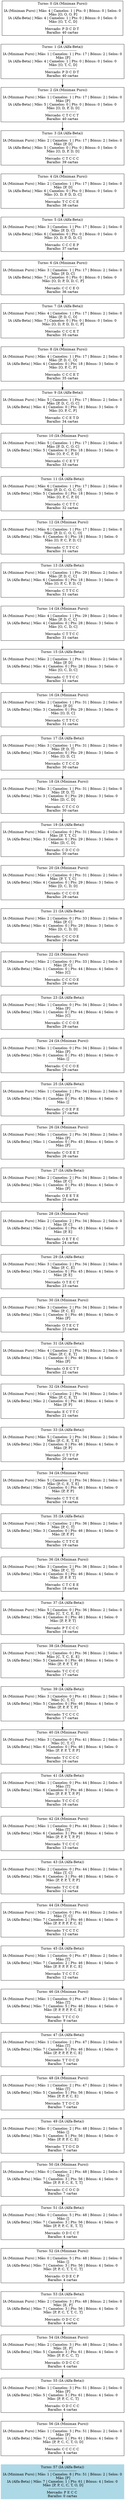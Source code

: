 digraph ArvoreDeEstados {
  node [shape=box];
  "0x1f59990fdb0" [label="Turno: 0 (IA (Minimax Puro))\n--------------------------\nIA (Minimax Puro) | Mão: 4 | Camelos: 1 | Pts: 0 | Bônus: 0 | Selos: 0\n Mão: [O, O, O, P]\nIA (Alfa-Beta) | Mão: 4 | Camelos: 1 | Pts: 0 | Bônus: 0 | Selos: 0\n Mão: [O, T, C, D]\n--------------------------\nMercado: P D C D T \nBaralho: 40 cartas"];
  "0x1f59990fdb0" -> "0x1f5999ded30";
  "0x1f5999ded30" [label="Turno: 1 (IA (Alfa-Beta))\n--------------------------\nIA (Minimax Puro) | Mão: 1 | Camelos: 1 | Pts: 17 | Bônus: 2 | Selos: 0\n Mão: [P]\nIA (Alfa-Beta) | Mão: 4 | Camelos: 1 | Pts: 0 | Bônus: 0 | Selos: 0\n Mão: [O, T, C, D]\n--------------------------\nMercado: P D C D T \nBaralho: 40 cartas"];
  "0x1f5999ded30" -> "0x1f5999de670";
  "0x1f5999de670" [label="Turno: 2 (IA (Minimax Puro))\n--------------------------\nIA (Minimax Puro) | Mão: 1 | Camelos: 1 | Pts: 17 | Bônus: 2 | Selos: 0\n Mão: [P]\nIA (Alfa-Beta) | Mão: 5 | Camelos: 0 | Pts: 0 | Bônus: 0 | Selos: 0\n Mão: [O, D, P, D, D]\n--------------------------\nMercado: C T C C T \nBaralho: 40 cartas"];
  "0x1f5999de670" -> "0x1f5999393e0";
  "0x1f5999393e0" [label="Turno: 3 (IA (Alfa-Beta))\n--------------------------\nIA (Minimax Puro) | Mão: 2 | Camelos: 1 | Pts: 17 | Bônus: 2 | Selos: 0\n Mão: [P, D]\nIA (Alfa-Beta) | Mão: 5 | Camelos: 0 | Pts: 0 | Bônus: 0 | Selos: 0\n Mão: [O, D, P, D, D]\n--------------------------\nMercado: C T C C C \nBaralho: 39 cartas"];
  "0x1f5999393e0" -> "0x1f599939c00";
  "0x1f599939c00" [label="Turno: 4 (IA (Minimax Puro))\n--------------------------\nIA (Minimax Puro) | Mão: 2 | Camelos: 1 | Pts: 17 | Bônus: 2 | Selos: 0\n Mão: [P, D]\nIA (Alfa-Beta) | Mão: 6 | Camelos: 0 | Pts: 0 | Bônus: 0 | Selos: 0\n Mão: [O, D, P, D, D, C]\n--------------------------\nMercado: T C C C E \nBaralho: 38 cartas"];
  "0x1f599939c00" -> "0x1f599939a60";
  "0x1f599939a60" [label="Turno: 5 (IA (Alfa-Beta))\n--------------------------\nIA (Minimax Puro) | Mão: 3 | Camelos: 1 | Pts: 17 | Bônus: 2 | Selos: 0\n Mão: [P, D, C]\nIA (Alfa-Beta) | Mão: 6 | Camelos: 0 | Pts: 0 | Bônus: 0 | Selos: 0\n Mão: [O, D, P, D, D, C]\n--------------------------\nMercado: C C C E P \nBaralho: 37 cartas"];
  "0x1f599939a60" -> "0x1f599939da0";
  "0x1f599939da0" [label="Turno: 6 (IA (Minimax Puro))\n--------------------------\nIA (Minimax Puro) | Mão: 3 | Camelos: 1 | Pts: 17 | Bônus: 2 | Selos: 0\n Mão: [P, D, C]\nIA (Alfa-Beta) | Mão: 7 | Camelos: 0 | Pts: 0 | Bônus: 0 | Selos: 0\n Mão: [O, D, P, D, D, C, P]\n--------------------------\nMercado: C C C E O \nBaralho: 36 cartas"];
  "0x1f599939da0" -> "0x1f599939580";
  "0x1f599939580" [label="Turno: 7 (IA (Alfa-Beta))\n--------------------------\nIA (Minimax Puro) | Mão: 4 | Camelos: 1 | Pts: 17 | Bônus: 2 | Selos: 0\n Mão: [P, D, C, O]\nIA (Alfa-Beta) | Mão: 7 | Camelos: 0 | Pts: 0 | Bônus: 0 | Selos: 0\n Mão: [O, D, P, D, D, C, P]\n--------------------------\nMercado: C C C E T \nBaralho: 35 cartas"];
  "0x1f599939580" -> "0x1f599939720";
  "0x1f599939720" [label="Turno: 8 (IA (Minimax Puro))\n--------------------------\nIA (Minimax Puro) | Mão: 4 | Camelos: 1 | Pts: 17 | Bônus: 2 | Selos: 0\n Mão: [P, D, C, O]\nIA (Alfa-Beta) | Mão: 4 | Camelos: 0 | Pts: 18 | Bônus: 3 | Selos: 0\n Mão: [O, P, C, P]\n--------------------------\nMercado: C C C E T \nBaralho: 35 cartas"];
  "0x1f599939720" -> "0x1f5999390a0";
  "0x1f5999390a0" [label="Turno: 9 (IA (Alfa-Beta))\n--------------------------\nIA (Minimax Puro) | Mão: 5 | Camelos: 1 | Pts: 17 | Bônus: 2 | Selos: 0\n Mão: [P, D, C, O, C]\nIA (Alfa-Beta) | Mão: 4 | Camelos: 0 | Pts: 18 | Bônus: 3 | Selos: 0\n Mão: [O, P, C, P]\n--------------------------\nMercado: C C E T D \nBaralho: 34 cartas"];
  "0x1f5999390a0" -> "0x1f599939240";
  "0x1f599939240" [label="Turno: 10 (IA (Minimax Puro))\n--------------------------\nIA (Minimax Puro) | Mão: 5 | Camelos: 1 | Pts: 17 | Bônus: 2 | Selos: 0\n Mão: [P, D, C, O, C]\nIA (Alfa-Beta) | Mão: 5 | Camelos: 0 | Pts: 18 | Bônus: 3 | Selos: 0\n Mão: [O, P, C, P, D]\n--------------------------\nMercado: C C E T T \nBaralho: 33 cartas"];
  "0x1f599939240" -> "0x1f5999398c0";
  "0x1f5999398c0" [label="Turno: 11 (IA (Alfa-Beta))\n--------------------------\nIA (Minimax Puro) | Mão: 6 | Camelos: 1 | Pts: 17 | Bônus: 2 | Selos: 0\n Mão: [P, D, C, O, C, O]\nIA (Alfa-Beta) | Mão: 5 | Camelos: 0 | Pts: 18 | Bônus: 3 | Selos: 0\n Mão: [O, P, C, P, D]\n--------------------------\nMercado: C C T T C \nBaralho: 32 cartas"];
  "0x1f5999398c0" -> "0x1f599d08db0";
  "0x1f599d08db0" [label="Turno: 12 (IA (Minimax Puro))\n--------------------------\nIA (Minimax Puro) | Mão: 6 | Camelos: 1 | Pts: 17 | Bônus: 2 | Selos: 0\n Mão: [P, D, C, O, C, O]\nIA (Alfa-Beta) | Mão: 6 | Camelos: 0 | Pts: 18 | Bônus: 3 | Selos: 0\n Mão: [O, P, C, P, D, C]\n--------------------------\nMercado: C T T C C \nBaralho: 31 cartas"];
  "0x1f599d08db0" -> "0x1f599d0a130";
  "0x1f599d0a130" [label="Turno: 13 (IA (Alfa-Beta))\n--------------------------\nIA (Minimax Puro) | Mão: 4 | Camelos: 1 | Pts: 29 | Bônus: 2 | Selos: 0\n Mão: [P, D, C, C]\nIA (Alfa-Beta) | Mão: 6 | Camelos: 0 | Pts: 18 | Bônus: 3 | Selos: 0\n Mão: [O, P, C, P, D, C]\n--------------------------\nMercado: C T T C C \nBaralho: 31 cartas"];
  "0x1f599d0a130" -> "0x1f599d08f50";
  "0x1f599d08f50" [label="Turno: 14 (IA (Minimax Puro))\n--------------------------\nIA (Minimax Puro) | Mão: 4 | Camelos: 1 | Pts: 29 | Bônus: 2 | Selos: 0\n Mão: [P, D, C, C]\nIA (Alfa-Beta) | Mão: 4 | Camelos: 0 | Pts: 28 | Bônus: 3 | Selos: 0\n Mão: [O, C, D, C]\n--------------------------\nMercado: C T T C C \nBaralho: 31 cartas"];
  "0x1f599d08f50" -> "0x1f599d09770";
  "0x1f599d09770" [label="Turno: 15 (IA (Alfa-Beta))\n--------------------------\nIA (Minimax Puro) | Mão: 2 | Camelos: 1 | Pts: 31 | Bônus: 2 | Selos: 0\n Mão: [P, D]\nIA (Alfa-Beta) | Mão: 4 | Camelos: 0 | Pts: 28 | Bônus: 3 | Selos: 0\n Mão: [O, C, D, C]\n--------------------------\nMercado: C T T C C \nBaralho: 31 cartas"];
  "0x1f599d09770" -> "0x1f599d0a2d0";
  "0x1f599d0a2d0" [label="Turno: 16 (IA (Minimax Puro))\n--------------------------\nIA (Minimax Puro) | Mão: 2 | Camelos: 1 | Pts: 31 | Bônus: 2 | Selos: 0\n Mão: [P, D]\nIA (Alfa-Beta) | Mão: 3 | Camelos: 0 | Pts: 29 | Bônus: 3 | Selos: 0\n Mão: [O, D, C]\n--------------------------\nMercado: C T T C C \nBaralho: 31 cartas"];
  "0x1f599d0a2d0" -> "0x1f599d09910";
  "0x1f599d09910" [label="Turno: 17 (IA (Alfa-Beta))\n--------------------------\nIA (Minimax Puro) | Mão: 3 | Camelos: 1 | Pts: 31 | Bônus: 2 | Selos: 0\n Mão: [P, D, T]\nIA (Alfa-Beta) | Mão: 3 | Camelos: 0 | Pts: 29 | Bônus: 3 | Selos: 0\n Mão: [O, D, C]\n--------------------------\nMercado: C T C C D \nBaralho: 30 cartas"];
  "0x1f599d09910" -> "0x1f599d095d0";
  "0x1f599d095d0" [label="Turno: 18 (IA (Minimax Puro))\n--------------------------\nIA (Minimax Puro) | Mão: 3 | Camelos: 1 | Pts: 31 | Bônus: 2 | Selos: 0\n Mão: [P, D, T]\nIA (Alfa-Beta) | Mão: 3 | Camelos: 0 | Pts: 29 | Bônus: 3 | Selos: 0\n Mão: [D, C, D]\n--------------------------\nMercado: C T C C O \nBaralho: 30 cartas"];
  "0x1f599d095d0" -> "0x1f599d088d0";
  "0x1f599d088d0" [label="Turno: 19 (IA (Alfa-Beta))\n--------------------------\nIA (Minimax Puro) | Mão: 4 | Camelos: 0 | Pts: 31 | Bônus: 2 | Selos: 0\n Mão: [P, T, T, C]\nIA (Alfa-Beta) | Mão: 3 | Camelos: 0 | Pts: 29 | Bônus: 3 | Selos: 0\n Mão: [D, C, D]\n--------------------------\nMercado: C D C C O \nBaralho: 30 cartas"];
  "0x1f599d088d0" -> "0x1f599d08c10";
  "0x1f599d08c10" [label="Turno: 20 (IA (Minimax Puro))\n--------------------------\nIA (Minimax Puro) | Mão: 4 | Camelos: 0 | Pts: 31 | Bônus: 2 | Selos: 0\n Mão: [P, T, T, C]\nIA (Alfa-Beta) | Mão: 4 | Camelos: 0 | Pts: 29 | Bônus: 3 | Selos: 0\n Mão: [D, C, D, D]\n--------------------------\nMercado: C C C O E \nBaralho: 29 cartas"];
  "0x1f599d08c10" -> "0x1f599d08590";
  "0x1f599d08590" [label="Turno: 21 (IA (Alfa-Beta))\n--------------------------\nIA (Minimax Puro) | Mão: 2 | Camelos: 0 | Pts: 33 | Bônus: 2 | Selos: 0\n Mão: [P, C]\nIA (Alfa-Beta) | Mão: 4 | Camelos: 0 | Pts: 29 | Bônus: 3 | Selos: 0\n Mão: [D, C, D, D]\n--------------------------\nMercado: C C C O E \nBaralho: 29 cartas"];
  "0x1f599d08590" -> "0x1f599d08730";
  "0x1f599d08730" [label="Turno: 22 (IA (Minimax Puro))\n--------------------------\nIA (Minimax Puro) | Mão: 2 | Camelos: 0 | Pts: 33 | Bônus: 2 | Selos: 0\n Mão: [P, C]\nIA (Alfa-Beta) | Mão: 1 | Camelos: 0 | Pts: 44 | Bônus: 4 | Selos: 0\n Mão: [C]\n--------------------------\nMercado: C C C O E \nBaralho: 29 cartas"];
  "0x1f599d08730" -> "0x1f599d090f0";
  "0x1f599d090f0" [label="Turno: 23 (IA (Alfa-Beta))\n--------------------------\nIA (Minimax Puro) | Mão: 1 | Camelos: 0 | Pts: 34 | Bônus: 2 | Selos: 0\n Mão: [P]\nIA (Alfa-Beta) | Mão: 1 | Camelos: 0 | Pts: 44 | Bônus: 4 | Selos: 0\n Mão: [C]\n--------------------------\nMercado: C C C O E \nBaralho: 29 cartas"];
  "0x1f599d090f0" -> "0x1f599d09df0";
  "0x1f599d09df0" [label="Turno: 24 (IA (Minimax Puro))\n--------------------------\nIA (Minimax Puro) | Mão: 1 | Camelos: 0 | Pts: 34 | Bônus: 2 | Selos: 0\n Mão: [P]\nIA (Alfa-Beta) | Mão: 0 | Camelos: 0 | Pts: 45 | Bônus: 4 | Selos: 0\n Mão: []\n--------------------------\nMercado: C C C O E \nBaralho: 29 cartas"];
  "0x1f599d09df0" -> "0x1f599d09290";
  "0x1f599d09290" [label="Turno: 25 (IA (Alfa-Beta))\n--------------------------\nIA (Minimax Puro) | Mão: 1 | Camelos: 2 | Pts: 34 | Bônus: 2 | Selos: 0\n Mão: [P]\nIA (Alfa-Beta) | Mão: 0 | Camelos: 0 | Pts: 45 | Bônus: 4 | Selos: 0\n Mão: []\n--------------------------\nMercado: C O E P E \nBaralho: 27 cartas"];
  "0x1f599d09290" -> "0x1f599d09ab0";
  "0x1f599d09ab0" [label="Turno: 26 (IA (Minimax Puro))\n--------------------------\nIA (Minimax Puro) | Mão: 1 | Camelos: 2 | Pts: 34 | Bônus: 2 | Selos: 0\n Mão: [P]\nIA (Alfa-Beta) | Mão: 1 | Camelos: 0 | Pts: 45 | Bônus: 4 | Selos: 0\n Mão: [P]\n--------------------------\nMercado: C O E E T \nBaralho: 26 cartas"];
  "0x1f599d09ab0" -> "0x1f599d09f90";
  "0x1f599d09f90" [label="Turno: 27 (IA (Alfa-Beta))\n--------------------------\nIA (Minimax Puro) | Mão: 2 | Camelos: 2 | Pts: 34 | Bônus: 2 | Selos: 0\n Mão: [P, C]\nIA (Alfa-Beta) | Mão: 1 | Camelos: 0 | Pts: 45 | Bônus: 4 | Selos: 0\n Mão: [P]\n--------------------------\nMercado: O E E T E \nBaralho: 25 cartas"];
  "0x1f599d09f90" -> "0x1f599d09430";
  "0x1f599d09430" [label="Turno: 28 (IA (Minimax Puro))\n--------------------------\nIA (Minimax Puro) | Mão: 2 | Camelos: 2 | Pts: 34 | Bônus: 2 | Selos: 0\n Mão: [P, C]\nIA (Alfa-Beta) | Mão: 2 | Camelos: 0 | Pts: 45 | Bônus: 4 | Selos: 0\n Mão: [P, E]\n--------------------------\nMercado: O E T E C \nBaralho: 24 cartas"];
  "0x1f599d09430" -> "0x1f599d09c50";
  "0x1f599d09c50" [label="Turno: 29 (IA (Alfa-Beta))\n--------------------------\nIA (Minimax Puro) | Mão: 3 | Camelos: 2 | Pts: 34 | Bônus: 2 | Selos: 0\n Mão: [P, C, E]\nIA (Alfa-Beta) | Mão: 2 | Camelos: 0 | Pts: 45 | Bônus: 4 | Selos: 0\n Mão: [P, E]\n--------------------------\nMercado: O T E C T \nBaralho: 23 cartas"];
  "0x1f599d09c50" -> "0x1f599d08a70";
  "0x1f599d08a70" [label="Turno: 30 (IA (Minimax Puro))\n--------------------------\nIA (Minimax Puro) | Mão: 3 | Camelos: 2 | Pts: 34 | Bônus: 2 | Selos: 0\n Mão: [P, C, E]\nIA (Alfa-Beta) | Mão: 1 | Camelos: 0 | Pts: 46 | Bônus: 4 | Selos: 0\n Mão: [P]\n--------------------------\nMercado: O T E C T \nBaralho: 23 cartas"];
  "0x1f599d08a70" -> "0x1f599925880";
  "0x1f599925880" [label="Turno: 31 (IA (Alfa-Beta))\n--------------------------\nIA (Minimax Puro) | Mão: 4 | Camelos: 2 | Pts: 34 | Bônus: 2 | Selos: 0\n Mão: [P, C, E, T]\nIA (Alfa-Beta) | Mão: 1 | Camelos: 0 | Pts: 46 | Bônus: 4 | Selos: 0\n Mão: [P]\n--------------------------\nMercado: O E C T T \nBaralho: 22 cartas"];
  "0x1f599925880" -> "0x1f599924840";
  "0x1f599924840" [label="Turno: 32 (IA (Minimax Puro))\n--------------------------\nIA (Minimax Puro) | Mão: 4 | Camelos: 2 | Pts: 34 | Bônus: 2 | Selos: 0\n Mão: [P, C, E, T]\nIA (Alfa-Beta) | Mão: 2 | Camelos: 0 | Pts: 46 | Bônus: 4 | Selos: 0\n Mão: [P, P]\n--------------------------\nMercado: E C T T C \nBaralho: 21 cartas"];
  "0x1f599924840" -> "0x1f5999249e0";
  "0x1f5999249e0" [label="Turno: 33 (IA (Alfa-Beta))\n--------------------------\nIA (Minimax Puro) | Mão: 5 | Camelos: 2 | Pts: 34 | Bônus: 2 | Selos: 0\n Mão: [P, C, E, T, E]\nIA (Alfa-Beta) | Mão: 2 | Camelos: 0 | Pts: 46 | Bônus: 4 | Selos: 0\n Mão: [P, P]\n--------------------------\nMercado: C T T C P \nBaralho: 20 cartas"];
  "0x1f5999249e0" -> "0x1f599925a20";
  "0x1f599925a20" [label="Turno: 34 (IA (Minimax Puro))\n--------------------------\nIA (Minimax Puro) | Mão: 5 | Camelos: 2 | Pts: 34 | Bônus: 2 | Selos: 0\n Mão: [P, C, E, T, E]\nIA (Alfa-Beta) | Mão: 3 | Camelos: 0 | Pts: 46 | Bônus: 4 | Selos: 0\n Mão: [P, P, P]\n--------------------------\nMercado: C T T C E \nBaralho: 19 cartas"];
  "0x1f599925a20" -> "0x1f599925bc0";
  "0x1f599925bc0" [label="Turno: 35 (IA (Alfa-Beta))\n--------------------------\nIA (Minimax Puro) | Mão: 3 | Camelos: 2 | Pts: 36 | Bônus: 2 | Selos: 0\n Mão: [P, C, T]\nIA (Alfa-Beta) | Mão: 3 | Camelos: 0 | Pts: 46 | Bônus: 4 | Selos: 0\n Mão: [P, P, P]\n--------------------------\nMercado: C T T C E \nBaralho: 19 cartas"];
  "0x1f599925bc0" -> "0x1f599926240";
  "0x1f599926240" [label="Turno: 36 (IA (Minimax Puro))\n--------------------------\nIA (Minimax Puro) | Mão: 3 | Camelos: 2 | Pts: 36 | Bônus: 2 | Selos: 0\n Mão: [P, C, T]\nIA (Alfa-Beta) | Mão: 4 | Camelos: 0 | Pts: 46 | Bônus: 4 | Selos: 0\n Mão: [P, P, P, T]\n--------------------------\nMercado: C T C E E \nBaralho: 18 cartas"];
  "0x1f599926240" -> "0x1f599925200";
  "0x1f599925200" [label="Turno: 37 (IA (Alfa-Beta))\n--------------------------\nIA (Minimax Puro) | Mão: 5 | Camelos: 0 | Pts: 36 | Bônus: 2 | Selos: 0\n Mão: [C, T, C, E, E]\nIA (Alfa-Beta) | Mão: 4 | Camelos: 0 | Pts: 46 | Bônus: 4 | Selos: 0\n Mão: [P, P, P, T]\n--------------------------\nMercado: P T C C C \nBaralho: 18 cartas"];
  "0x1f599925200" -> "0x1f599924d20";
  "0x1f599924d20" [label="Turno: 38 (IA (Minimax Puro))\n--------------------------\nIA (Minimax Puro) | Mão: 5 | Camelos: 0 | Pts: 36 | Bônus: 2 | Selos: 0\n Mão: [C, T, C, E, E]\nIA (Alfa-Beta) | Mão: 5 | Camelos: 0 | Pts: 46 | Bônus: 4 | Selos: 0\n Mão: [P, P, P, T, P]\n--------------------------\nMercado: T C C C C \nBaralho: 17 cartas"];
  "0x1f599924d20" -> "0x1f5999256e0";
  "0x1f5999256e0" [label="Turno: 39 (IA (Alfa-Beta))\n--------------------------\nIA (Minimax Puro) | Mão: 3 | Camelos: 0 | Pts: 41 | Bônus: 2 | Selos: 0\n Mão: [C, T, C]\nIA (Alfa-Beta) | Mão: 5 | Camelos: 0 | Pts: 46 | Bônus: 4 | Selos: 0\n Mão: [P, P, P, T, P]\n--------------------------\nMercado: T C C C C \nBaralho: 17 cartas"];
  "0x1f5999256e0" -> "0x1f5999246a0";
  "0x1f5999246a0" [label="Turno: 40 (IA (Minimax Puro))\n--------------------------\nIA (Minimax Puro) | Mão: 3 | Camelos: 0 | Pts: 41 | Bônus: 2 | Selos: 0\n Mão: [C, T, C]\nIA (Alfa-Beta) | Mão: 6 | Camelos: 0 | Pts: 46 | Bônus: 4 | Selos: 0\n Mão: [P, P, P, T, P, P]\n--------------------------\nMercado: T C C C C \nBaralho: 16 cartas"];
  "0x1f5999246a0" -> "0x1f599925d60";
  "0x1f599925d60" [label="Turno: 41 (IA (Alfa-Beta))\n--------------------------\nIA (Minimax Puro) | Mão: 1 | Camelos: 0 | Pts: 44 | Bônus: 2 | Selos: 0\n Mão: [T]\nIA (Alfa-Beta) | Mão: 6 | Camelos: 0 | Pts: 46 | Bônus: 4 | Selos: 0\n Mão: [P, P, P, T, P, P]\n--------------------------\nMercado: T C C C C \nBaralho: 16 cartas"];
  "0x1f599925d60" -> "0x1f599925f00";
  "0x1f599925f00" [label="Turno: 42 (IA (Minimax Puro))\n--------------------------\nIA (Minimax Puro) | Mão: 1 | Camelos: 0 | Pts: 44 | Bônus: 2 | Selos: 0\n Mão: [T]\nIA (Alfa-Beta) | Mão: 6 | Camelos: 3 | Pts: 46 | Bônus: 4 | Selos: 0\n Mão: [P, P, P, T, P, P]\n--------------------------\nMercado: T C C C C \nBaralho: 13 cartas"];
  "0x1f599925f00" -> "0x1f5999260a0";
  "0x1f5999260a0" [label="Turno: 43 (IA (Alfa-Beta))\n--------------------------\nIA (Minimax Puro) | Mão: 2 | Camelos: 0 | Pts: 44 | Bônus: 2 | Selos: 0\n Mão: [T, C]\nIA (Alfa-Beta) | Mão: 6 | Camelos: 3 | Pts: 46 | Bônus: 4 | Selos: 0\n Mão: [P, P, P, T, P, P]\n--------------------------\nMercado: T C C C E \nBaralho: 12 cartas"];
  "0x1f5999260a0" -> "0x1f599925060";
  "0x1f599925060" [label="Turno: 44 (IA (Minimax Puro))\n--------------------------\nIA (Minimax Puro) | Mão: 2 | Camelos: 0 | Pts: 44 | Bônus: 2 | Selos: 0\n Mão: [T, C]\nIA (Alfa-Beta) | Mão: 7 | Camelos: 2 | Pts: 46 | Bônus: 4 | Selos: 0\n Mão: [P, P, P, P, P, C, E]\n--------------------------\nMercado: T C C T C \nBaralho: 12 cartas"];
  "0x1f599925060" -> "0x1f599924500";
  "0x1f599924500" [label="Turno: 45 (IA (Alfa-Beta))\n--------------------------\nIA (Minimax Puro) | Mão: 1 | Camelos: 0 | Pts: 47 | Bônus: 2 | Selos: 0\n Mão: [T]\nIA (Alfa-Beta) | Mão: 7 | Camelos: 2 | Pts: 46 | Bônus: 4 | Selos: 0\n Mão: [P, P, P, P, P, C, E]\n--------------------------\nMercado: T C C T C \nBaralho: 12 cartas"];
  "0x1f599924500" -> "0x1f599924b80";
  "0x1f599924b80" [label="Turno: 46 (IA (Minimax Puro))\n--------------------------\nIA (Minimax Puro) | Mão: 1 | Camelos: 0 | Pts: 47 | Bônus: 2 | Selos: 0\n Mão: [T]\nIA (Alfa-Beta) | Mão: 7 | Camelos: 5 | Pts: 46 | Bônus: 4 | Selos: 0\n Mão: [P, P, P, P, P, C, E]\n--------------------------\nMercado: T T C C O \nBaralho: 9 cartas"];
  "0x1f599924b80" -> "0x1f5999253a0";
  "0x1f5999253a0" [label="Turno: 47 (IA (Alfa-Beta))\n--------------------------\nIA (Minimax Puro) | Mão: 1 | Camelos: 2 | Pts: 47 | Bônus: 2 | Selos: 0\n Mão: [T]\nIA (Alfa-Beta) | Mão: 7 | Camelos: 5 | Pts: 46 | Bônus: 4 | Selos: 0\n Mão: [P, P, P, P, P, C, E]\n--------------------------\nMercado: T T O C D \nBaralho: 7 cartas"];
  "0x1f5999253a0" -> "0x1f599924ec0";
  "0x1f599924ec0" [label="Turno: 48 (IA (Minimax Puro))\n--------------------------\nIA (Minimax Puro) | Mão: 1 | Camelos: 2 | Pts: 47 | Bônus: 2 | Selos: 0\n Mão: [T]\nIA (Alfa-Beta) | Mão: 5 | Camelos: 5 | Pts: 56 | Bônus: 4 | Selos: 0\n Mão: [P, P, P, C, E]\n--------------------------\nMercado: T T O C D \nBaralho: 7 cartas"];
  "0x1f599924ec0" -> "0x1f599925540";
  "0x1f599925540" [label="Turno: 49 (IA (Alfa-Beta))\n--------------------------\nIA (Minimax Puro) | Mão: 0 | Camelos: 2 | Pts: 48 | Bônus: 2 | Selos: 0\n Mão: []\nIA (Alfa-Beta) | Mão: 5 | Camelos: 5 | Pts: 56 | Bônus: 4 | Selos: 0\n Mão: [P, P, P, C, E]\n--------------------------\nMercado: T T O C D \nBaralho: 7 cartas"];
  "0x1f599925540" -> "0x1f599b40270";
  "0x1f599b40270" [label="Turno: 50 (IA (Minimax Puro))\n--------------------------\nIA (Minimax Puro) | Mão: 0 | Camelos: 2 | Pts: 48 | Bônus: 2 | Selos: 0\n Mão: []\nIA (Alfa-Beta) | Mão: 7 | Camelos: 3 | Pts: 56 | Bônus: 4 | Selos: 0\n Mão: [P, P, P, C, E, T, T]\n--------------------------\nMercado: C C O C D \nBaralho: 7 cartas"];
  "0x1f599b40270" -> "0x1f599b41e10";
  "0x1f599b41e10" [label="Turno: 51 (IA (Alfa-Beta))\n--------------------------\nIA (Minimax Puro) | Mão: 0 | Camelos: 5 | Pts: 48 | Bônus: 2 | Selos: 0\n Mão: []\nIA (Alfa-Beta) | Mão: 7 | Camelos: 3 | Pts: 56 | Bônus: 4 | Selos: 0\n Mão: [P, P, P, C, E, T, T]\n--------------------------\nMercado: O D C C T \nBaralho: 4 cartas"];
  "0x1f599b41e10" -> "0x1f599b412b0";
  "0x1f599b412b0" [label="Turno: 52 (IA (Minimax Puro))\n--------------------------\nIA (Minimax Puro) | Mão: 0 | Camelos: 5 | Pts: 48 | Bônus: 2 | Selos: 0\n Mão: []\nIA (Alfa-Beta) | Mão: 7 | Camelos: 3 | Pts: 56 | Bônus: 4 | Selos: 0\n Mão: [P, P, C, T, T, C, T]\n--------------------------\nMercado: O D E C P \nBaralho: 4 cartas"];
  "0x1f599b412b0" -> "0x1f599b415f0";
  "0x1f599b415f0" [label="Turno: 53 (IA (Alfa-Beta))\n--------------------------\nIA (Minimax Puro) | Mão: 2 | Camelos: 3 | Pts: 48 | Bônus: 2 | Selos: 0\n Mão: [E, P]\nIA (Alfa-Beta) | Mão: 7 | Camelos: 3 | Pts: 56 | Bônus: 4 | Selos: 0\n Mão: [P, P, C, T, T, C, T]\n--------------------------\nMercado: O D C C C \nBaralho: 4 cartas"];
  "0x1f599b415f0" -> "0x1f599b41450";
  "0x1f599b41450" [label="Turno: 54 (IA (Minimax Puro))\n--------------------------\nIA (Minimax Puro) | Mão: 2 | Camelos: 3 | Pts: 48 | Bônus: 2 | Selos: 0\n Mão: [E, P]\nIA (Alfa-Beta) | Mão: 5 | Camelos: 3 | Pts: 61 | Bônus: 4 | Selos: 0\n Mão: [P, P, C, C, T]\n--------------------------\nMercado: O D C C C \nBaralho: 4 cartas"];
  "0x1f599b41450" -> "0x1f599b40f70";
  "0x1f599b40f70" [label="Turno: 55 (IA (Alfa-Beta))\n--------------------------\nIA (Minimax Puro) | Mão: 1 | Camelos: 3 | Pts: 51 | Bônus: 2 | Selos: 0\n Mão: [P]\nIA (Alfa-Beta) | Mão: 5 | Camelos: 3 | Pts: 61 | Bônus: 4 | Selos: 0\n Mão: [P, P, C, C, T]\n--------------------------\nMercado: O D C C C \nBaralho: 4 cartas"];
  "0x1f599b40f70" -> "0x1f599b400d0";
  "0x1f599b400d0" [label="Turno: 56 (IA (Minimax Puro))\n--------------------------\nIA (Minimax Puro) | Mão: 1 | Camelos: 3 | Pts: 51 | Bônus: 2 | Selos: 0\n Mão: [P]\nIA (Alfa-Beta) | Mão: 7 | Camelos: 1 | Pts: 61 | Bônus: 4 | Selos: 0\n Mão: [P, P, C, C, T, O, D]\n--------------------------\nMercado: C C C C C \nBaralho: 4 cartas"];
  "0x1f599b400d0" -> "0x1f599b408f0";
  "0x1f599b408f0" [label="Turno: 57 (IA (Alfa-Beta))\n--------------------------\nIA (Minimax Puro) | Mão: 1 | Camelos: 8 | Pts: 51 | Bônus: 2 | Selos: 0\n Mão: [P]\nIA (Alfa-Beta) | Mão: 7 | Camelos: 1 | Pts: 61 | Bônus: 4 | Selos: 0\n Mão: [P, P, C, C, T, O, D]\n--------------------------\nMercado: P E C C \nBaralho: 0 cartas", style=filled, color=lightblue];
}
